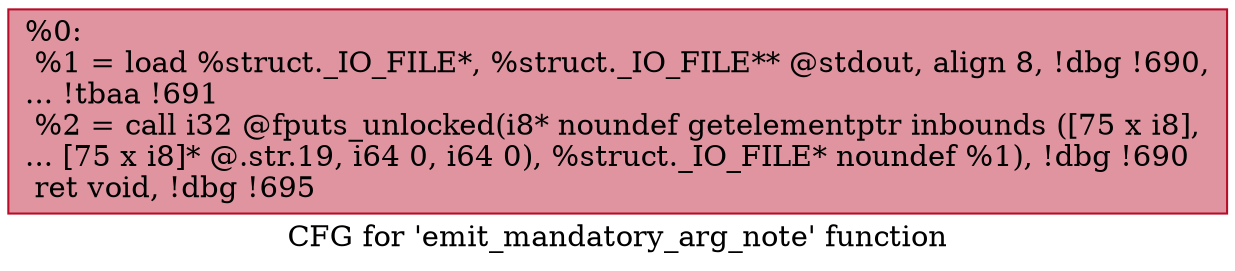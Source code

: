 digraph "CFG for 'emit_mandatory_arg_note' function" {
	label="CFG for 'emit_mandatory_arg_note' function";

	Node0x5d07e0 [shape=record,color="#b70d28ff", style=filled, fillcolor="#b70d2870",label="{%0:\l  %1 = load %struct._IO_FILE*, %struct._IO_FILE** @stdout, align 8, !dbg !690,\l... !tbaa !691\l  %2 = call i32 @fputs_unlocked(i8* noundef getelementptr inbounds ([75 x i8],\l... [75 x i8]* @.str.19, i64 0, i64 0), %struct._IO_FILE* noundef %1), !dbg !690\l  ret void, !dbg !695\l}"];
}
